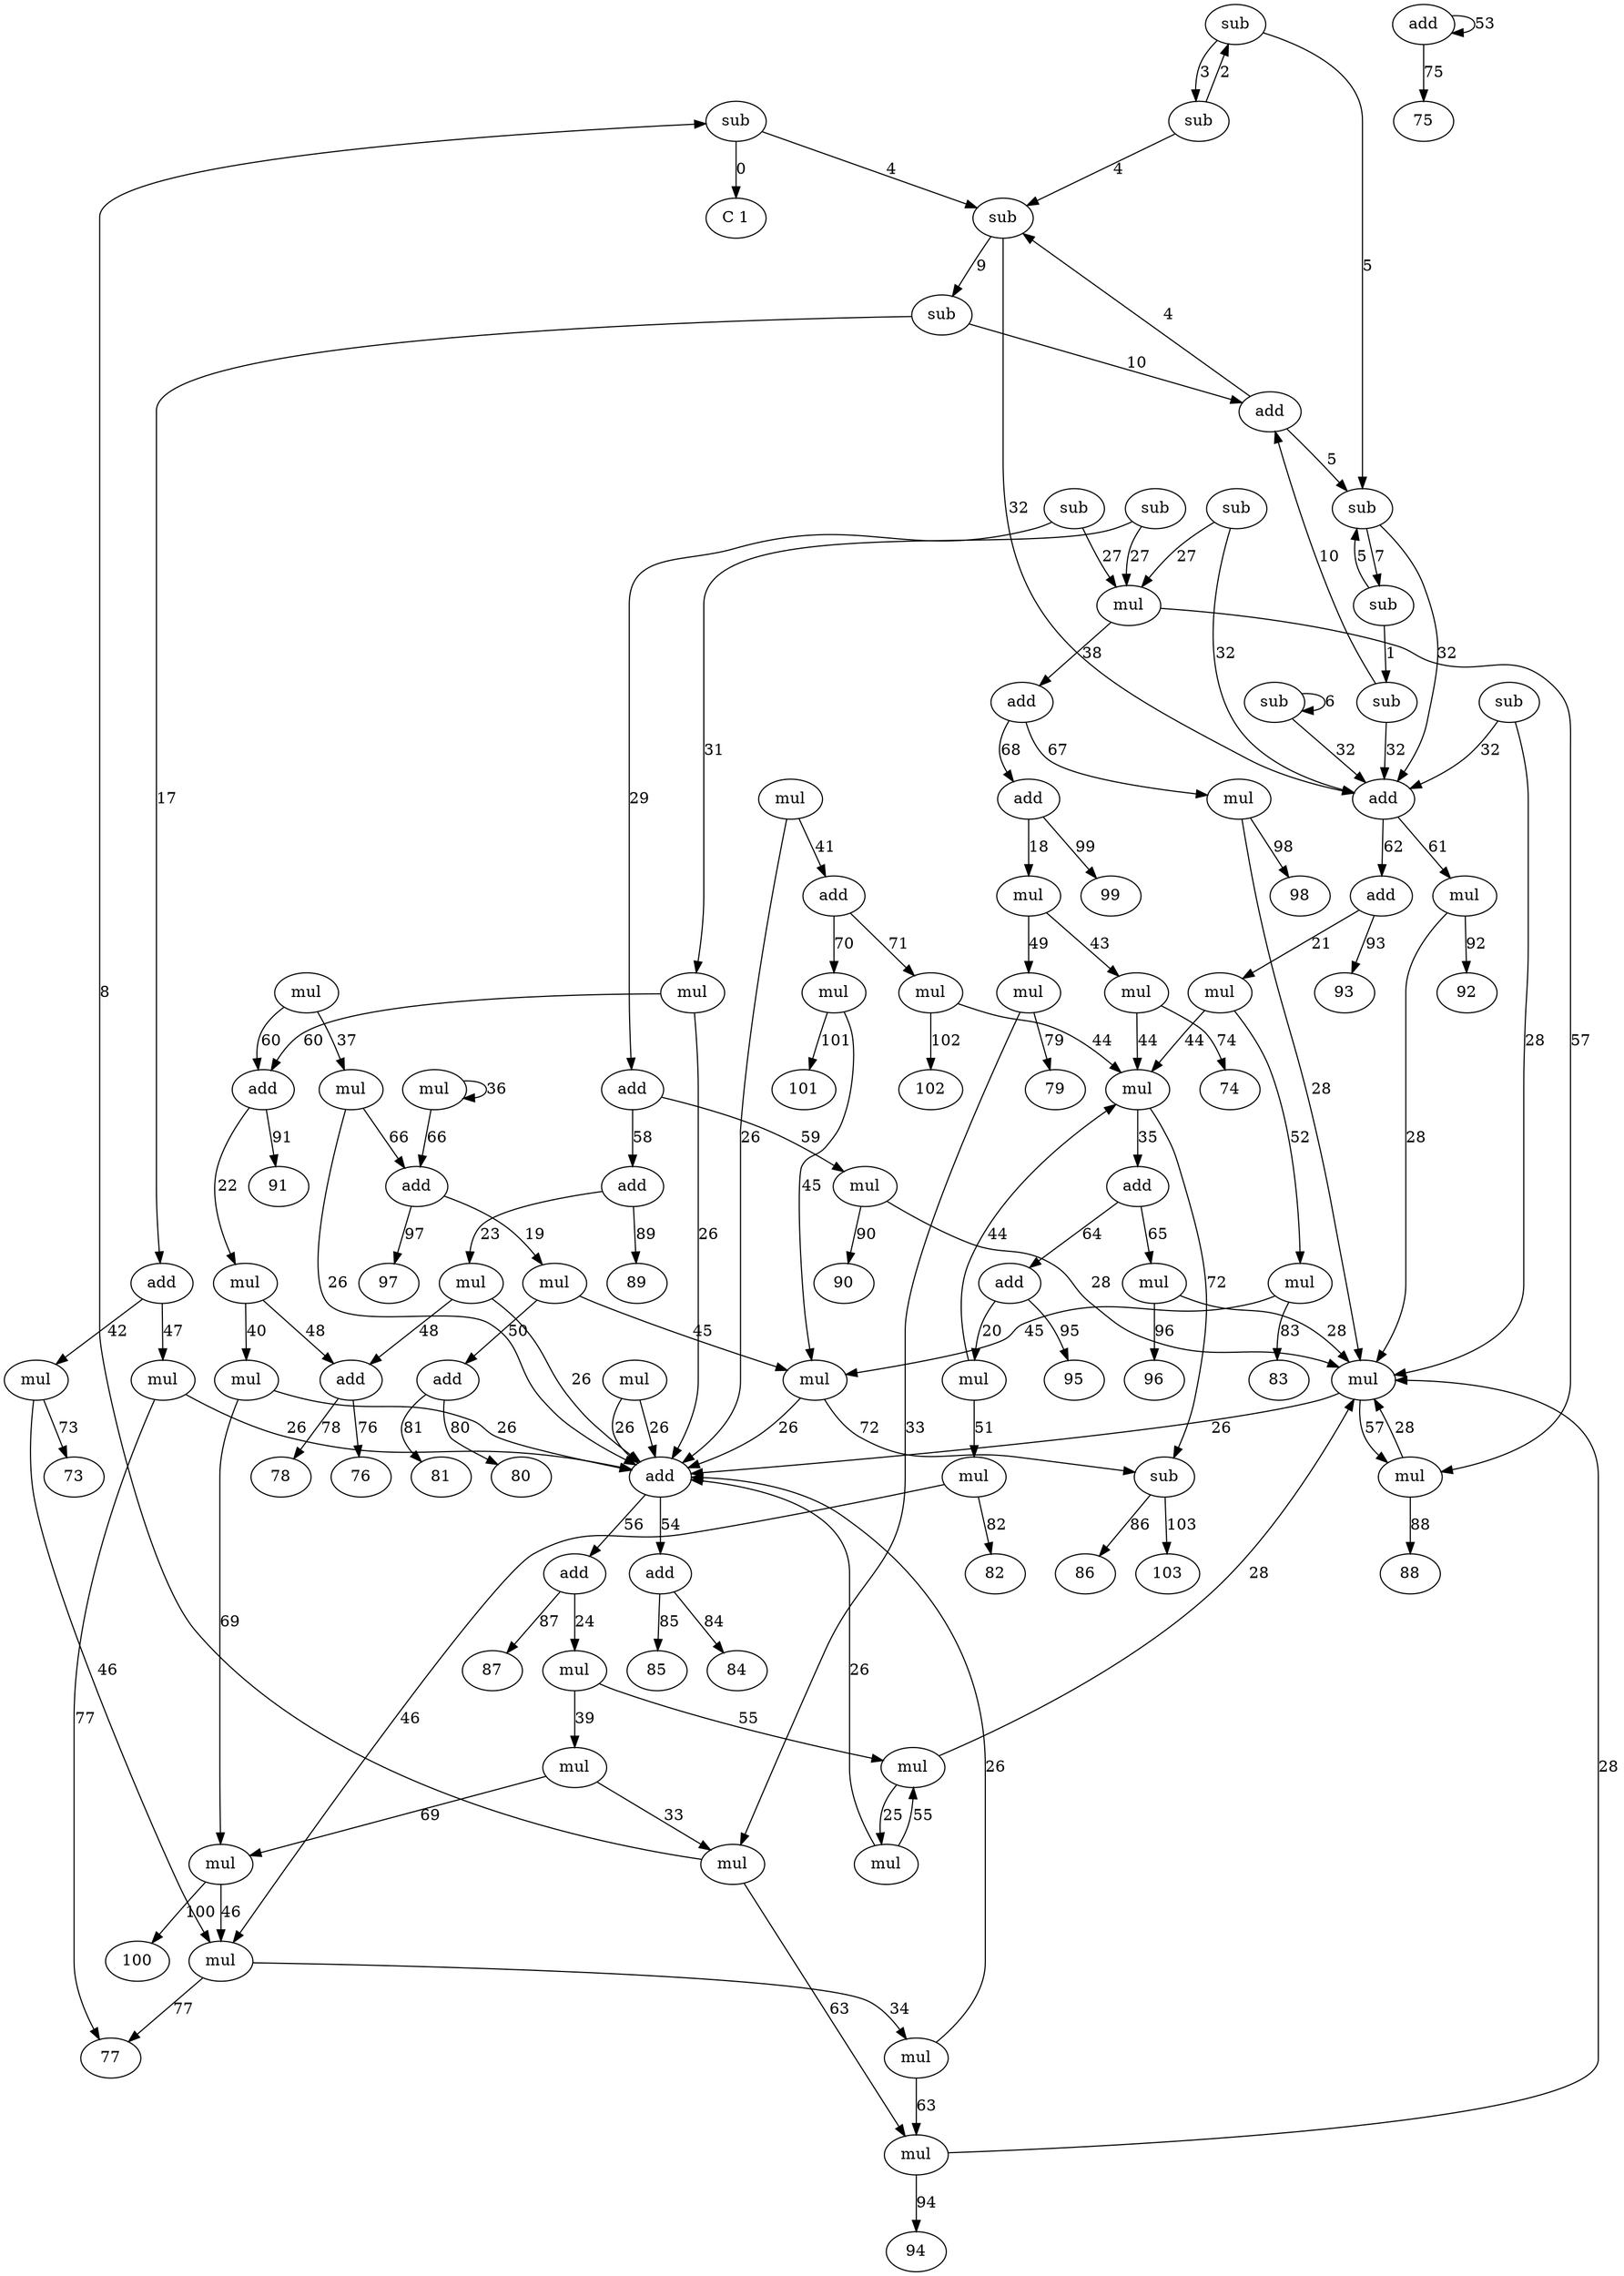 digraph G {
0 [label="C 1"]
1 [label="sub"]
1 -> 10 [label="10"]
1 -> 32 [label="32"]
2 [label="sub"]
2 -> 5 [label="5"]
2 -> 3 [label="3"]
3 [label="sub"]
3 -> 4 [label="4"]
3 -> 2 [label="2"]
4 [label="sub"]
4 -> 9 [label="9"]
4 -> 32 [label="32"]
5 [label="sub"]
5 -> 7 [label="7"]
5 -> 32 [label="32"]
6 [label="sub"]
6 -> 6 [label="6"]
6 -> 32 [label="32"]
7 [label="sub"]
7 -> 5 [label="5"]
7 -> 1 [label="1"]
8 [label="sub"]
8 -> 4 [label="4"]
8 -> 0 [label="0"]
9 [label="sub"]
9 -> 10 [label="10"]
9 -> 17 [label="17"]
10 [label="add"]
10 -> 4 [label="4"]
10 -> 5 [label="5"]
11 [label="sub"]
11 -> 27 [label="27"]
11 -> 29 [label="29"]
12 [label="sub"]
12 -> 27 [label="27"]
12 -> 31 [label="31"]
13 [label="sub"]
13 -> 27 [label="27"]
13 -> 32 [label="32"]
14 [label="sub"]
14 -> 28 [label="28"]
14 -> 32 [label="32"]
15 [label="mul"]
15 -> 26 [label="26"]
15 -> 41 [label="41"]
16 [label="mul"]
16 -> 26 [label="26"]
16 -> 26 [label="26"]
17 [label="add"]
17 -> 42 [label="42"]
17 -> 47 [label="47"]
18 [label="mul"]
18 -> 43 [label="43"]
18 -> 49 [label="49"]
19 [label="mul"]
19 -> 45 [label="45"]
19 -> 50 [label="50"]
20 [label="mul"]
20 -> 44 [label="44"]
20 -> 51 [label="51"]
21 [label="mul"]
21 -> 44 [label="44"]
21 -> 52 [label="52"]
22 [label="mul"]
22 -> 40 [label="40"]
22 -> 48 [label="48"]
23 [label="mul"]
23 -> 26 [label="26"]
23 -> 48 [label="48"]
24 [label="mul"]
24 -> 39 [label="39"]
24 -> 55 [label="55"]
25 [label="mul"]
25 -> 26 [label="26"]
25 -> 55 [label="55"]
26 [label="add"]
26 -> 54 [label="54"]
26 -> 56 [label="56"]
27 [label="mul"]
27 -> 38 [label="38"]
27 -> 57 [label="57"]
28 [label="mul"]
28 -> 26 [label="26"]
28 -> 57 [label="57"]
29 [label="add"]
29 -> 58 [label="58"]
29 -> 59 [label="59"]
30 [label="mul"]
30 -> 37 [label="37"]
30 -> 60 [label="60"]
31 [label="mul"]
31 -> 26 [label="26"]
31 -> 60 [label="60"]
32 [label="add"]
32 -> 61 [label="61"]
32 -> 62 [label="62"]
33 [label="mul"]
33 -> 8 [label="8"]
33 -> 63 [label="63"]
34 [label="mul"]
34 -> 26 [label="26"]
34 -> 63 [label="63"]
35 [label="add"]
35 -> 64 [label="64"]
35 -> 65 [label="65"]
36 [label="mul"]
36 -> 36 [label="36"]
36 -> 66 [label="66"]
37 [label="mul"]
37 -> 26 [label="26"]
37 -> 66 [label="66"]
38 [label="add"]
38 -> 67 [label="67"]
38 -> 68 [label="68"]
39 [label="mul"]
39 -> 33 [label="33"]
39 -> 69 [label="69"]
40 [label="mul"]
40 -> 26 [label="26"]
40 -> 69 [label="69"]
41 [label="add"]
41 -> 70 [label="70"]
41 -> 71 [label="71"]
42 [label="mul"]
42 -> 46 [label="46"]
42 -> 73 [label="73"]
43 [label="mul"]
43 -> 44 [label="44"]
43 -> 74 [label="74"]
44 [label="mul"]
44 -> 35 [label="35"]
44 -> 72 [label="72"]
45 [label="mul"]
45 -> 26 [label="26"]
45 -> 72 [label="72"]
46 [label="mul"]
46 -> 34 [label="34"]
46 -> 77 [label="77"]
47 [label="mul"]
47 -> 26 [label="26"]
47 -> 77 [label="77"]
48 [label="add"]
48 -> 76 [label="76"]
48 -> 78 [label="78"]
49 [label="mul"]
49 -> 33 [label="33"]
49 -> 79 [label="79"]
50 [label="add"]
50 -> 80 [label="80"]
50 -> 81 [label="81"]
51 [label="mul"]
51 -> 46 [label="46"]
51 -> 82 [label="82"]
52 [label="mul"]
52 -> 45 [label="45"]
52 -> 83 [label="83"]
53 [label="add"]
53 -> 53 [label="53"]
53 -> 75 [label="75"]
54 [label="add"]
54 -> 84 [label="84"]
54 -> 85 [label="85"]
55 [label="mul"]
55 -> 25 [label="25"]
55 -> 28 [label="28"]
56 [label="add"]
56 -> 24 [label="24"]
56 -> 87 [label="87"]
57 [label="mul"]
57 -> 28 [label="28"]
57 -> 88 [label="88"]
58 [label="add"]
58 -> 23 [label="23"]
58 -> 89 [label="89"]
59 [label="mul"]
59 -> 28 [label="28"]
59 -> 90 [label="90"]
60 [label="add"]
60 -> 22 [label="22"]
60 -> 91 [label="91"]
61 [label="mul"]
61 -> 28 [label="28"]
61 -> 92 [label="92"]
62 [label="add"]
62 -> 21 [label="21"]
62 -> 93 [label="93"]
63 [label="mul"]
63 -> 28 [label="28"]
63 -> 94 [label="94"]
64 [label="add"]
64 -> 20 [label="20"]
64 -> 95 [label="95"]
65 [label="mul"]
65 -> 28 [label="28"]
65 -> 96 [label="96"]
66 [label="add"]
66 -> 19 [label="19"]
66 -> 97 [label="97"]
67 [label="mul"]
67 -> 28 [label="28"]
67 -> 98 [label="98"]
68 [label="add"]
68 -> 18 [label="18"]
68 -> 99 [label="99"]
69 [label="mul"]
69 -> 46 [label="46"]
69 -> 100 [label="100"]
70 [label="mul"]
70 -> 45 [label="45"]
70 -> 101 [label="101"]
71 [label="mul"]
71 -> 44 [label="44"]
71 -> 102 [label="102"]
72 [label="sub"]
72 -> 86 [label="86"]
72 -> 103 [label="103"]
}
